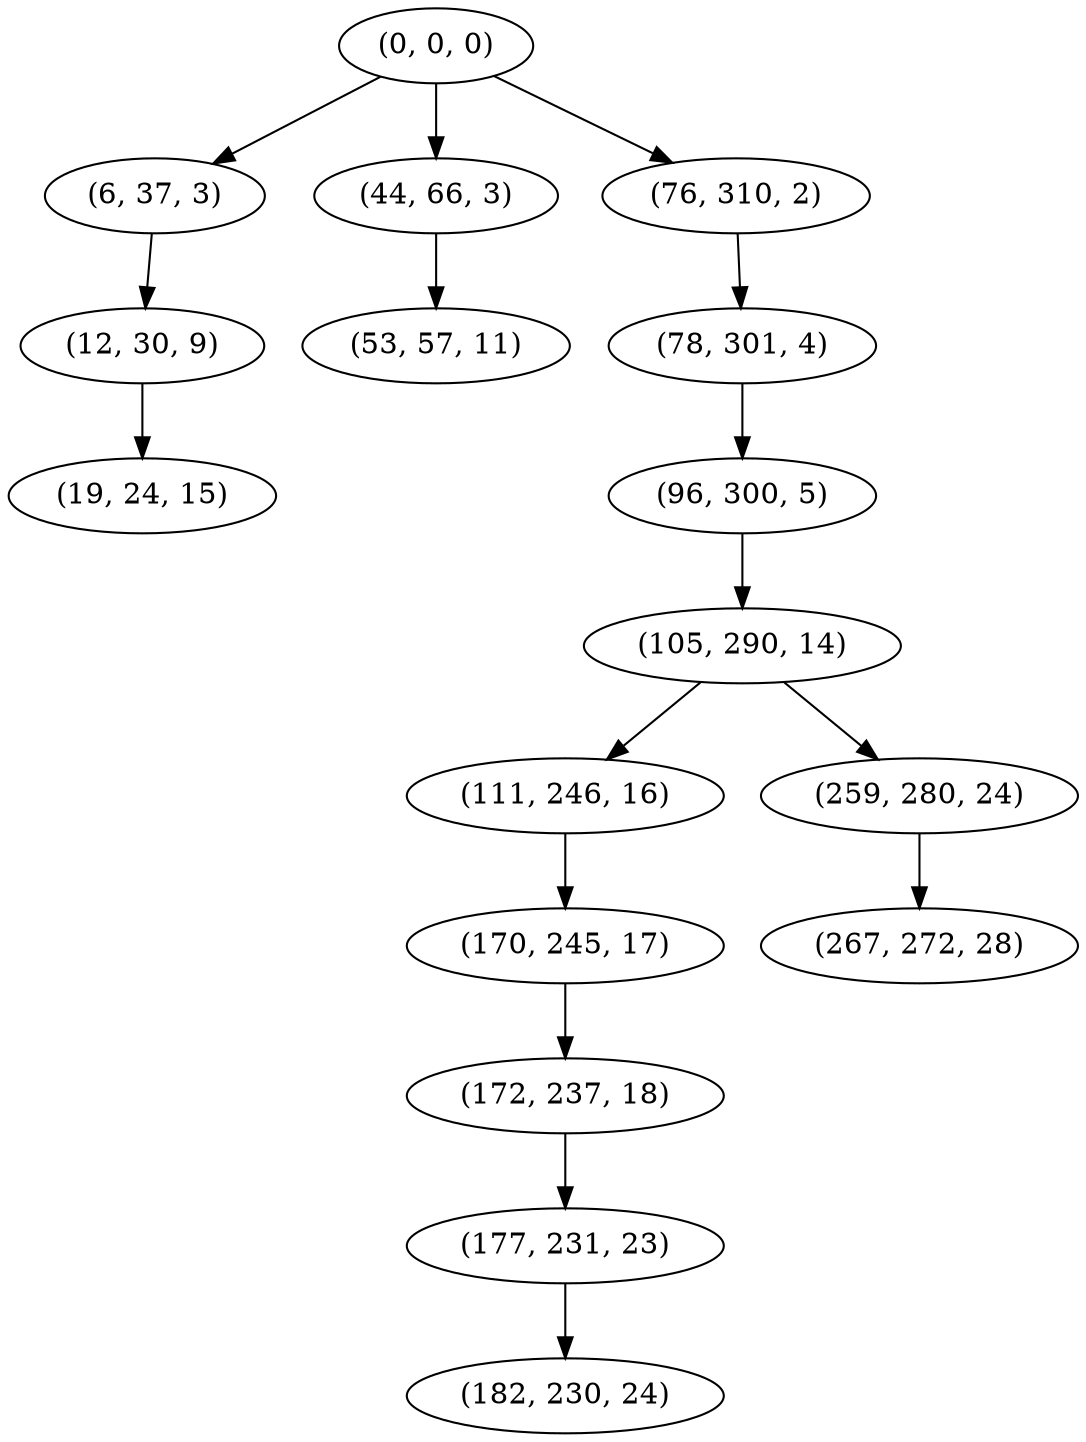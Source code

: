 digraph tree {
    "(0, 0, 0)";
    "(6, 37, 3)";
    "(12, 30, 9)";
    "(19, 24, 15)";
    "(44, 66, 3)";
    "(53, 57, 11)";
    "(76, 310, 2)";
    "(78, 301, 4)";
    "(96, 300, 5)";
    "(105, 290, 14)";
    "(111, 246, 16)";
    "(170, 245, 17)";
    "(172, 237, 18)";
    "(177, 231, 23)";
    "(182, 230, 24)";
    "(259, 280, 24)";
    "(267, 272, 28)";
    "(0, 0, 0)" -> "(6, 37, 3)";
    "(0, 0, 0)" -> "(44, 66, 3)";
    "(0, 0, 0)" -> "(76, 310, 2)";
    "(6, 37, 3)" -> "(12, 30, 9)";
    "(12, 30, 9)" -> "(19, 24, 15)";
    "(44, 66, 3)" -> "(53, 57, 11)";
    "(76, 310, 2)" -> "(78, 301, 4)";
    "(78, 301, 4)" -> "(96, 300, 5)";
    "(96, 300, 5)" -> "(105, 290, 14)";
    "(105, 290, 14)" -> "(111, 246, 16)";
    "(105, 290, 14)" -> "(259, 280, 24)";
    "(111, 246, 16)" -> "(170, 245, 17)";
    "(170, 245, 17)" -> "(172, 237, 18)";
    "(172, 237, 18)" -> "(177, 231, 23)";
    "(177, 231, 23)" -> "(182, 230, 24)";
    "(259, 280, 24)" -> "(267, 272, 28)";
}
